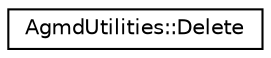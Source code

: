 digraph "Graphical Class Hierarchy"
{
  edge [fontname="Helvetica",fontsize="10",labelfontname="Helvetica",labelfontsize="10"];
  node [fontname="Helvetica",fontsize="10",shape=record];
  rankdir="LR";
  Node1 [label="AgmdUtilities::Delete",height=0.2,width=0.4,color="black", fillcolor="white", style="filled",URL="$struct_agmd_utilities_1_1_delete.html"];
}
